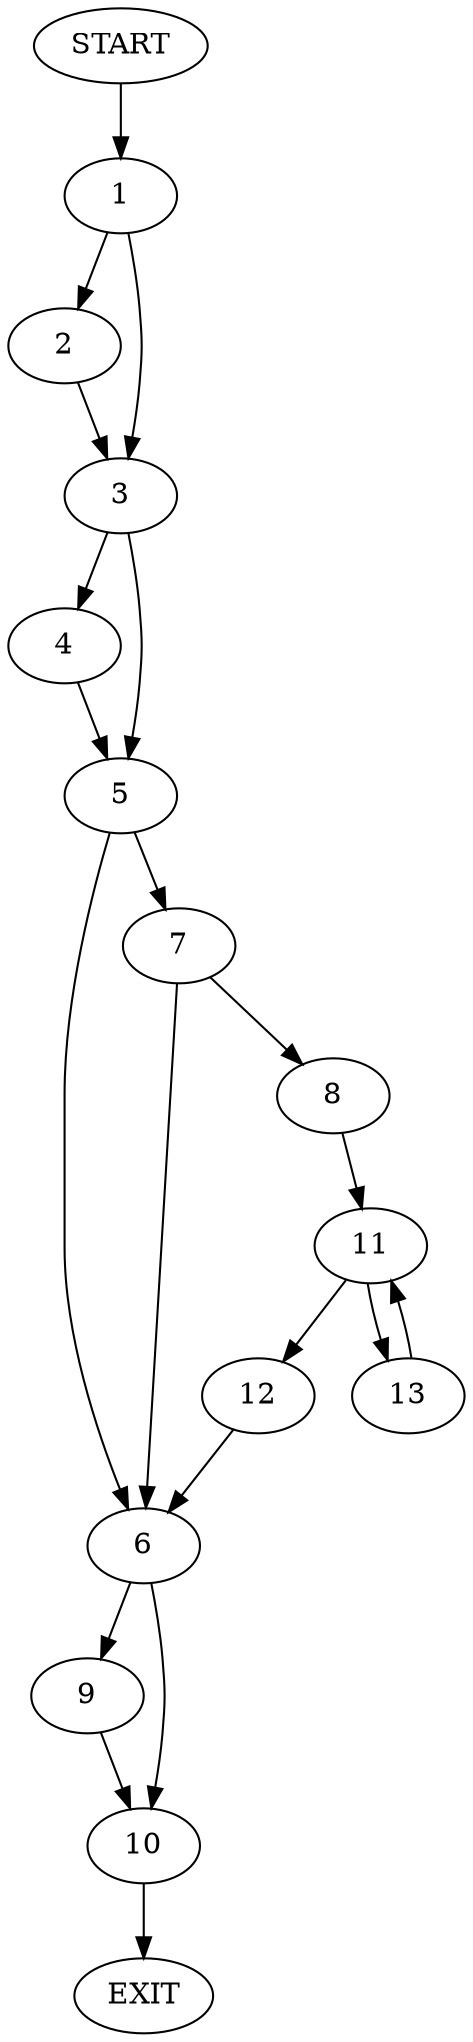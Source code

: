 digraph {
0 [label="START"]
14 [label="EXIT"]
0 -> 1
1 -> 2
1 -> 3
3 -> 4
3 -> 5
2 -> 3
5 -> 6
5 -> 7
4 -> 5
7 -> 8
7 -> 6
6 -> 9
6 -> 10
8 -> 11
11 -> 12
11 -> 13
13 -> 11
12 -> 6
9 -> 10
10 -> 14
}
